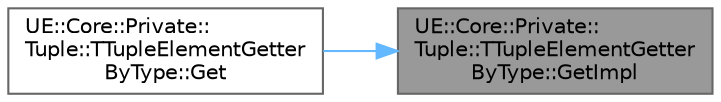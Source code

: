 digraph "UE::Core::Private::Tuple::TTupleElementGetterByType::GetImpl"
{
 // INTERACTIVE_SVG=YES
 // LATEX_PDF_SIZE
  bgcolor="transparent";
  edge [fontname=Helvetica,fontsize=10,labelfontname=Helvetica,labelfontsize=10];
  node [fontname=Helvetica,fontsize=10,shape=box,height=0.2,width=0.4];
  rankdir="RL";
  Node1 [id="Node000001",label="UE::Core::Private::\lTuple::TTupleElementGetter\lByType::GetImpl",height=0.2,width=0.4,color="gray40", fillcolor="grey60", style="filled", fontcolor="black",tooltip=" "];
  Node1 -> Node2 [id="edge1_Node000001_Node000002",dir="back",color="steelblue1",style="solid",tooltip=" "];
  Node2 [id="Node000002",label="UE::Core::Private::\lTuple::TTupleElementGetter\lByType::Get",height=0.2,width=0.4,color="grey40", fillcolor="white", style="filled",URL="$d9/d10/structUE_1_1Core_1_1Private_1_1Tuple_1_1TTupleElementGetterByType.html#a86d6019acf24e14286a1a84ee453f727",tooltip=" "];
}
